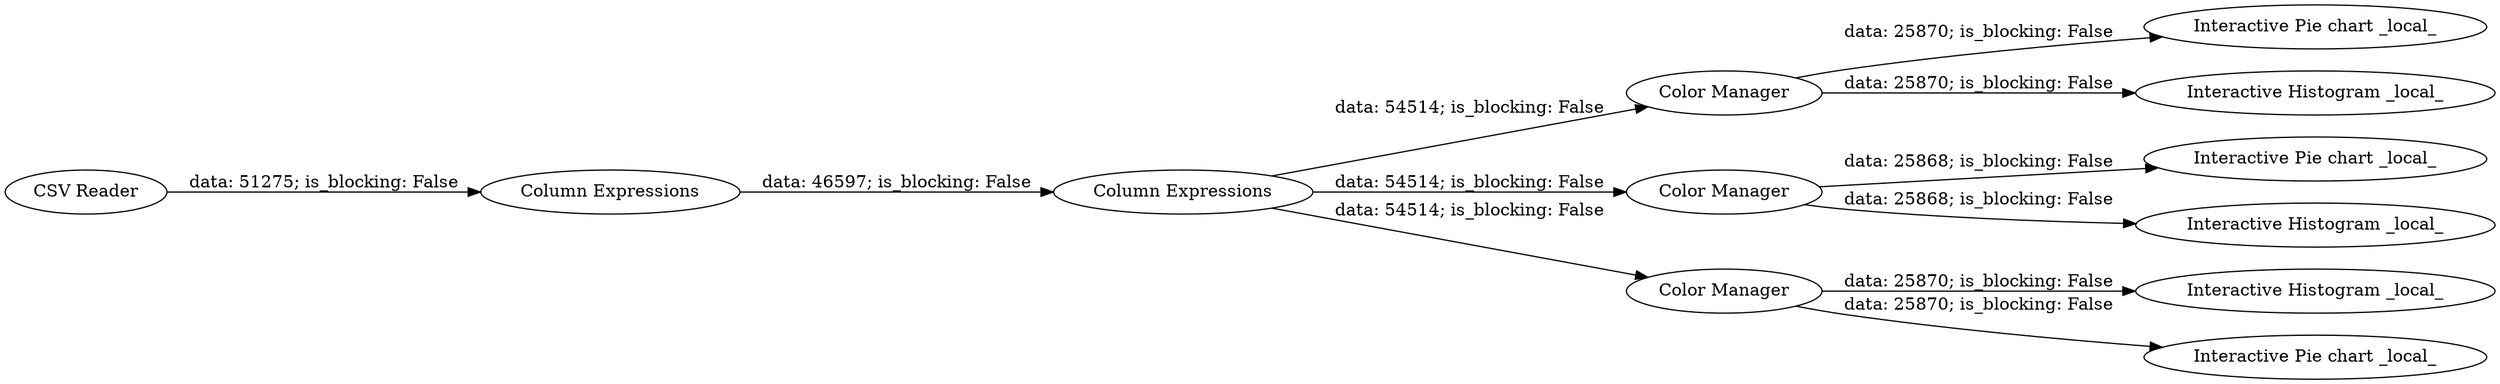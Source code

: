 digraph {
	"-2755879581126735104_14" [label="Interactive Pie chart _local_"]
	"-2755879581126735104_9" [label="Interactive Pie chart _local_"]
	"-2755879581126735104_4" [label="Column Expressions"]
	"-2755879581126735104_3" [label="Column Expressions"]
	"-2755879581126735104_7" [label="Interactive Histogram _local_"]
	"-2755879581126735104_8" [label="Interactive Histogram _local_"]
	"-2755879581126735104_6" [label="Interactive Histogram _local_"]
	"-2755879581126735104_12" [label="Color Manager"]
	"-2755879581126735104_2" [label="CSV Reader"]
	"-2755879581126735104_11" [label="Color Manager"]
	"-2755879581126735104_15" [label="Interactive Pie chart _local_"]
	"-2755879581126735104_13" [label="Color Manager"]
	"-2755879581126735104_12" -> "-2755879581126735104_7" [label="data: 25870; is_blocking: False"]
	"-2755879581126735104_2" -> "-2755879581126735104_3" [label="data: 51275; is_blocking: False"]
	"-2755879581126735104_12" -> "-2755879581126735104_14" [label="data: 25870; is_blocking: False"]
	"-2755879581126735104_11" -> "-2755879581126735104_9" [label="data: 25868; is_blocking: False"]
	"-2755879581126735104_4" -> "-2755879581126735104_11" [label="data: 54514; is_blocking: False"]
	"-2755879581126735104_4" -> "-2755879581126735104_13" [label="data: 54514; is_blocking: False"]
	"-2755879581126735104_3" -> "-2755879581126735104_4" [label="data: 46597; is_blocking: False"]
	"-2755879581126735104_11" -> "-2755879581126735104_6" [label="data: 25868; is_blocking: False"]
	"-2755879581126735104_4" -> "-2755879581126735104_12" [label="data: 54514; is_blocking: False"]
	"-2755879581126735104_13" -> "-2755879581126735104_8" [label="data: 25870; is_blocking: False"]
	"-2755879581126735104_13" -> "-2755879581126735104_15" [label="data: 25870; is_blocking: False"]
	rankdir=LR
}
